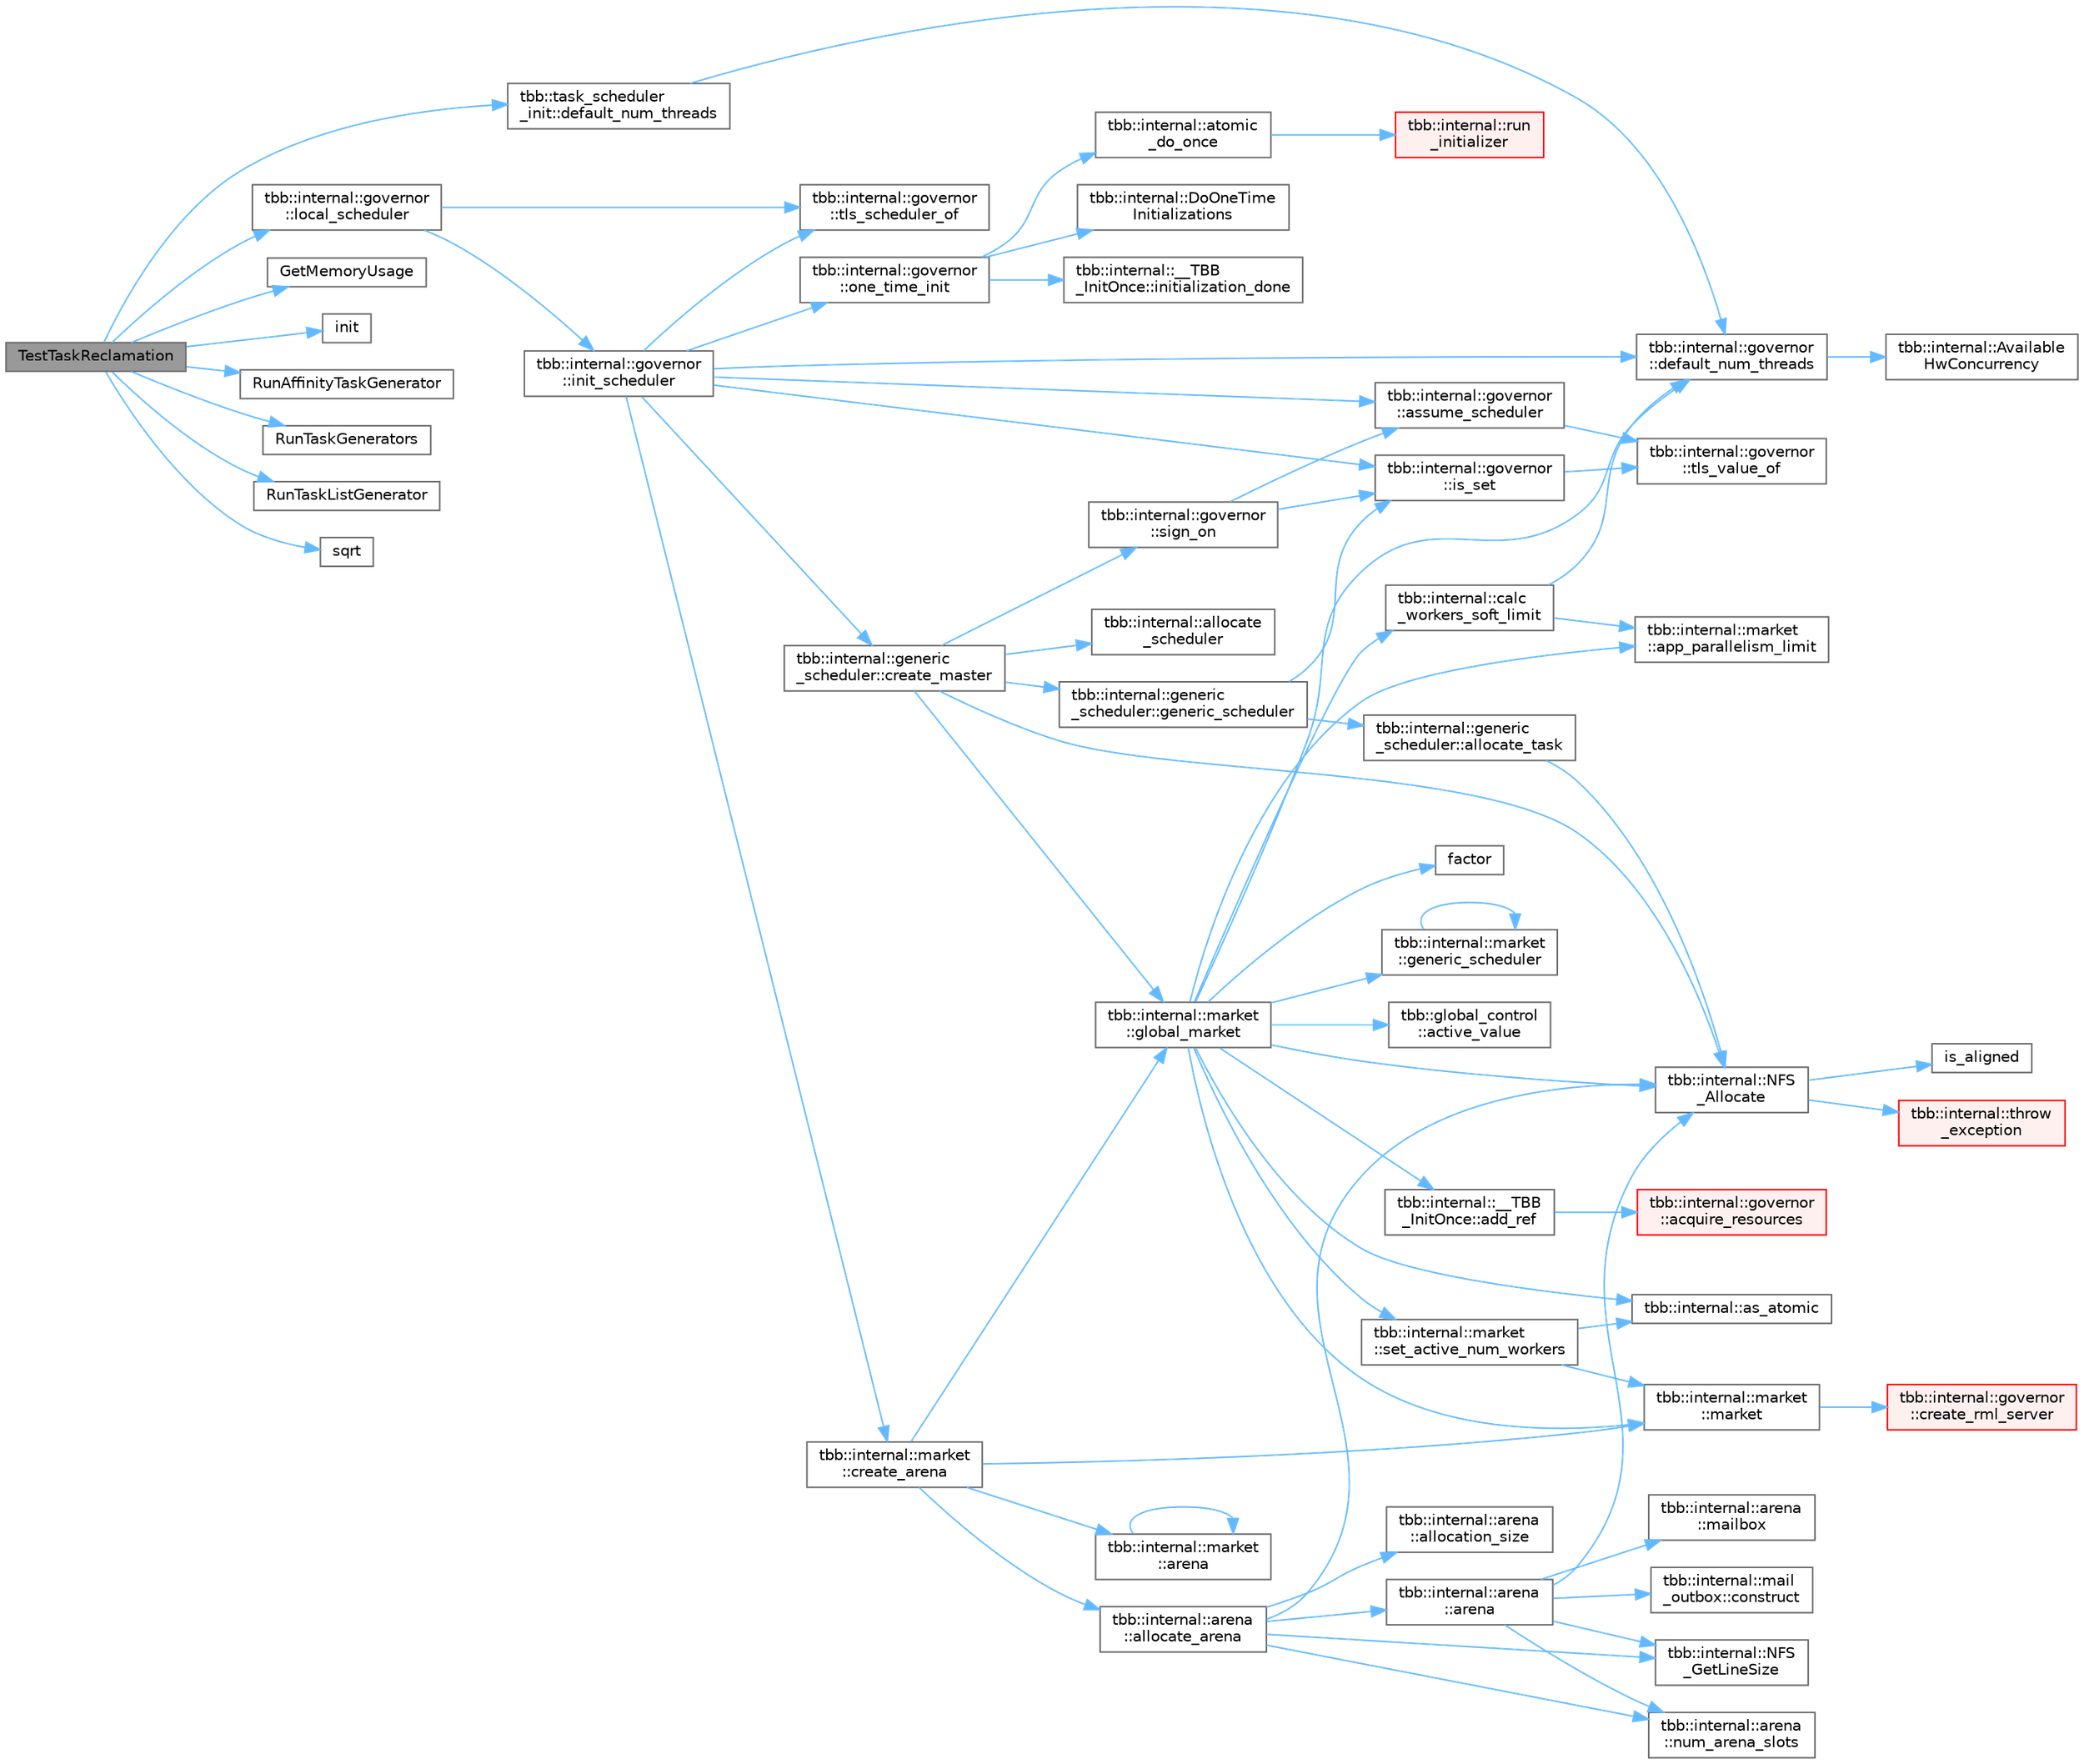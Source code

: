 digraph "TestTaskReclamation"
{
 // LATEX_PDF_SIZE
  bgcolor="transparent";
  edge [fontname=Helvetica,fontsize=10,labelfontname=Helvetica,labelfontsize=10];
  node [fontname=Helvetica,fontsize=10,shape=box,height=0.2,width=0.4];
  rankdir="LR";
  Node1 [id="Node000001",label="TestTaskReclamation",height=0.2,width=0.4,color="gray40", fillcolor="grey60", style="filled", fontcolor="black",tooltip="Tests whether task scheduler allows thieves to hoard task objects."];
  Node1 -> Node2 [id="edge1_Node000001_Node000002",color="steelblue1",style="solid",tooltip=" "];
  Node2 [id="Node000002",label="tbb::task_scheduler\l_init::default_num_threads",height=0.2,width=0.4,color="grey40", fillcolor="white", style="filled",URL="$classtbb_1_1task__scheduler__init.html#a7177e341a66163cbed948013dbe86c56",tooltip="Returns the number of threads TBB scheduler would create if initialized by default."];
  Node2 -> Node3 [id="edge2_Node000002_Node000003",color="steelblue1",style="solid",tooltip=" "];
  Node3 [id="Node000003",label="tbb::internal::governor\l::default_num_threads",height=0.2,width=0.4,color="grey40", fillcolor="white", style="filled",URL="$classtbb_1_1internal_1_1governor.html#a87ef607c22c347eb97ddafa4384b4f1d",tooltip=" "];
  Node3 -> Node4 [id="edge3_Node000003_Node000004",color="steelblue1",style="solid",tooltip=" "];
  Node4 [id="Node000004",label="tbb::internal::Available\lHwConcurrency",height=0.2,width=0.4,color="grey40", fillcolor="white", style="filled",URL="$namespacetbb_1_1internal.html#a5f583dafcd8d7ffeb10905c4eb509cd9",tooltip="Returns maximal parallelism level supported by the current OS configuration."];
  Node1 -> Node5 [id="edge4_Node000001_Node000005",color="steelblue1",style="solid",tooltip=" "];
  Node5 [id="Node000005",label="GetMemoryUsage",height=0.2,width=0.4,color="grey40", fillcolor="white", style="filled",URL="$harness__memory_8h.html#a2d1a7740cfec76c47e123438123dcd0c",tooltip="Return estimate of number of bytes of memory that this program is currently using."];
  Node1 -> Node6 [id="edge5_Node000001_Node000006",color="steelblue1",style="solid",tooltip=" "];
  Node6 [id="Node000006",label="init",height=0.2,width=0.4,color="grey40", fillcolor="white", style="filled",URL="$boing_8c.html#a2858154e2009b0e6e616f313177762bc",tooltip=" "];
  Node1 -> Node7 [id="edge6_Node000001_Node000007",color="steelblue1",style="solid",tooltip=" "];
  Node7 [id="Node000007",label="tbb::internal::governor\l::local_scheduler",height=0.2,width=0.4,color="grey40", fillcolor="white", style="filled",URL="$classtbb_1_1internal_1_1governor.html#a3ee947910b77e9ab2f3c02f0d2d63c32",tooltip="Obtain the thread-local instance of the TBB scheduler."];
  Node7 -> Node8 [id="edge7_Node000007_Node000008",color="steelblue1",style="solid",tooltip=" "];
  Node8 [id="Node000008",label="tbb::internal::governor\l::init_scheduler",height=0.2,width=0.4,color="grey40", fillcolor="white", style="filled",URL="$classtbb_1_1internal_1_1governor.html#abf62b8bc4890ad846ff01349f8d46a84",tooltip="Processes scheduler initialization request (possibly nested) in a master thread"];
  Node8 -> Node9 [id="edge8_Node000008_Node000009",color="steelblue1",style="solid",tooltip=" "];
  Node9 [id="Node000009",label="tbb::internal::governor\l::assume_scheduler",height=0.2,width=0.4,color="grey40", fillcolor="white", style="filled",URL="$classtbb_1_1internal_1_1governor.html#abe1de8df4e3ecce96763951ac97540c6",tooltip="Temporarily set TLS slot to the given scheduler"];
  Node9 -> Node10 [id="edge9_Node000009_Node000010",color="steelblue1",style="solid",tooltip=" "];
  Node10 [id="Node000010",label="tbb::internal::governor\l::tls_value_of",height=0.2,width=0.4,color="grey40", fillcolor="white", style="filled",URL="$classtbb_1_1internal_1_1governor.html#a342eb43ff89d1b0da4cb9aa5417b3965",tooltip="Computes the value of the TLS"];
  Node8 -> Node11 [id="edge10_Node000008_Node000011",color="steelblue1",style="solid",tooltip=" "];
  Node11 [id="Node000011",label="tbb::internal::market\l::create_arena",height=0.2,width=0.4,color="grey40", fillcolor="white", style="filled",URL="$classtbb_1_1internal_1_1market.html#aa73a40282b782676f30f27dcde0ea967",tooltip="Creates an arena object"];
  Node11 -> Node12 [id="edge11_Node000011_Node000012",color="steelblue1",style="solid",tooltip=" "];
  Node12 [id="Node000012",label="tbb::internal::arena\l::allocate_arena",height=0.2,width=0.4,color="grey40", fillcolor="white", style="filled",URL="$classtbb_1_1internal_1_1arena.html#ad42305a844f6c9dc93b6d1c8c0302238",tooltip="Allocate an instance of arena."];
  Node12 -> Node13 [id="edge12_Node000012_Node000013",color="steelblue1",style="solid",tooltip=" "];
  Node13 [id="Node000013",label="tbb::internal::arena\l::allocation_size",height=0.2,width=0.4,color="grey40", fillcolor="white", style="filled",URL="$classtbb_1_1internal_1_1arena.html#a88bd4bed45e6ca7bcba05e568717be3b",tooltip=" "];
  Node12 -> Node14 [id="edge13_Node000012_Node000014",color="steelblue1",style="solid",tooltip=" "];
  Node14 [id="Node000014",label="tbb::internal::arena\l::arena",height=0.2,width=0.4,color="grey40", fillcolor="white", style="filled",URL="$classtbb_1_1internal_1_1arena.html#ad3b28deb1fcb30cb533ea7b655819d6b",tooltip="Constructor"];
  Node14 -> Node15 [id="edge14_Node000014_Node000015",color="steelblue1",style="solid",tooltip=" "];
  Node15 [id="Node000015",label="tbb::internal::mail\l_outbox::construct",height=0.2,width=0.4,color="grey40", fillcolor="white", style="filled",URL="$classtbb_1_1internal_1_1mail__outbox.html#af6072a4a688633e6e754cf93f541e2cb",tooltip="Construct *this as a mailbox from zeroed memory."];
  Node14 -> Node16 [id="edge15_Node000014_Node000016",color="steelblue1",style="solid",tooltip=" "];
  Node16 [id="Node000016",label="tbb::internal::arena\l::mailbox",height=0.2,width=0.4,color="grey40", fillcolor="white", style="filled",URL="$classtbb_1_1internal_1_1arena.html#aa0c057046899d3ab934c8aaf66b92673",tooltip="Get reference to mailbox corresponding to given affinity_id."];
  Node14 -> Node17 [id="edge16_Node000014_Node000017",color="steelblue1",style="solid",tooltip=" "];
  Node17 [id="Node000017",label="tbb::internal::NFS\l_Allocate",height=0.2,width=0.4,color="grey40", fillcolor="white", style="filled",URL="$namespacetbb_1_1internal.html#a395611542e21705f49de2a06e2c88f59",tooltip=" "];
  Node17 -> Node18 [id="edge17_Node000017_Node000018",color="steelblue1",style="solid",tooltip=" "];
  Node18 [id="Node000018",label="is_aligned",height=0.2,width=0.4,color="grey40", fillcolor="white", style="filled",URL="$harness_8h.html#a2cd6d606b7a354545b2cdecca67efa44",tooltip=" "];
  Node17 -> Node19 [id="edge18_Node000017_Node000019",color="steelblue1",style="solid",tooltip=" "];
  Node19 [id="Node000019",label="tbb::internal::throw\l_exception",height=0.2,width=0.4,color="red", fillcolor="#FFF0F0", style="filled",URL="$namespacetbb_1_1internal.html#a61a681f9fd15fdb055f7725d6416ddf4",tooltip="Versionless convenience wrapper for throw_exception_v4()"];
  Node14 -> Node21 [id="edge19_Node000014_Node000021",color="steelblue1",style="solid",tooltip=" "];
  Node21 [id="Node000021",label="tbb::internal::NFS\l_GetLineSize",height=0.2,width=0.4,color="grey40", fillcolor="white", style="filled",URL="$namespacetbb_1_1internal.html#a9694b519576433b7ce9af226bfc7c422",tooltip=" "];
  Node14 -> Node22 [id="edge20_Node000014_Node000022",color="steelblue1",style="solid",tooltip=" "];
  Node22 [id="Node000022",label="tbb::internal::arena\l::num_arena_slots",height=0.2,width=0.4,color="grey40", fillcolor="white", style="filled",URL="$classtbb_1_1internal_1_1arena.html#a315d666efe28ecd0fb6aa70f2da0eb37",tooltip=" "];
  Node12 -> Node17 [id="edge21_Node000012_Node000017",color="steelblue1",style="solid",tooltip=" "];
  Node12 -> Node21 [id="edge22_Node000012_Node000021",color="steelblue1",style="solid",tooltip=" "];
  Node12 -> Node22 [id="edge23_Node000012_Node000022",color="steelblue1",style="solid",tooltip=" "];
  Node11 -> Node23 [id="edge24_Node000011_Node000023",color="steelblue1",style="solid",tooltip=" "];
  Node23 [id="Node000023",label="tbb::internal::market\l::arena",height=0.2,width=0.4,color="grey40", fillcolor="white", style="filled",URL="$classtbb_1_1internal_1_1market.html#adc288c92e3de5dd87e56ab61885cf63e",tooltip=" "];
  Node23 -> Node23 [id="edge25_Node000023_Node000023",color="steelblue1",style="solid",tooltip=" "];
  Node11 -> Node24 [id="edge26_Node000011_Node000024",color="steelblue1",style="solid",tooltip=" "];
  Node24 [id="Node000024",label="tbb::internal::market\l::global_market",height=0.2,width=0.4,color="grey40", fillcolor="white", style="filled",URL="$classtbb_1_1internal_1_1market.html#a08ccaf89d501a9e56912eb5bd624066f",tooltip="Factory method creating new market object"];
  Node24 -> Node25 [id="edge27_Node000024_Node000025",color="steelblue1",style="solid",tooltip=" "];
  Node25 [id="Node000025",label="tbb::global_control\l::active_value",height=0.2,width=0.4,color="grey40", fillcolor="white", style="filled",URL="$classtbb_1_1global__control.html#a8451d931cfc205d896ca2da26fe123ff",tooltip=" "];
  Node24 -> Node26 [id="edge28_Node000024_Node000026",color="steelblue1",style="solid",tooltip=" "];
  Node26 [id="Node000026",label="tbb::internal::__TBB\l_InitOnce::add_ref",height=0.2,width=0.4,color="grey40", fillcolor="white", style="filled",URL="$classtbb_1_1internal_1_1_____t_b_b___init_once.html#aeb552d69cd0db07e0ec3526c22e8899a",tooltip="Add reference to resources. If first reference added, acquire the resources."];
  Node26 -> Node27 [id="edge29_Node000026_Node000027",color="steelblue1",style="solid",tooltip=" "];
  Node27 [id="Node000027",label="tbb::internal::governor\l::acquire_resources",height=0.2,width=0.4,color="red", fillcolor="#FFF0F0", style="filled",URL="$classtbb_1_1internal_1_1governor.html#a70cfd4f010baf396e4cc09a3021b4c19",tooltip="Create key for thread-local storage and initialize RML."];
  Node24 -> Node34 [id="edge30_Node000024_Node000034",color="steelblue1",style="solid",tooltip=" "];
  Node34 [id="Node000034",label="tbb::internal::market\l::app_parallelism_limit",height=0.2,width=0.4,color="grey40", fillcolor="white", style="filled",URL="$classtbb_1_1internal_1_1market.html#a857327e374da8c7bb5c4b529aca05405",tooltip="Reports active parallelism level according to user's settings"];
  Node24 -> Node35 [id="edge31_Node000024_Node000035",color="steelblue1",style="solid",tooltip=" "];
  Node35 [id="Node000035",label="tbb::internal::as_atomic",height=0.2,width=0.4,color="grey40", fillcolor="white", style="filled",URL="$namespacetbb_1_1internal.html#a958f482f9d5f3476ca70610af5336040",tooltip=" "];
  Node24 -> Node36 [id="edge32_Node000024_Node000036",color="steelblue1",style="solid",tooltip=" "];
  Node36 [id="Node000036",label="tbb::internal::calc\l_workers_soft_limit",height=0.2,width=0.4,color="grey40", fillcolor="white", style="filled",URL="$namespacetbb_1_1internal.html#aa59c19a68c963626ba810d72317f0d18",tooltip=" "];
  Node36 -> Node34 [id="edge33_Node000036_Node000034",color="steelblue1",style="solid",tooltip=" "];
  Node36 -> Node3 [id="edge34_Node000036_Node000003",color="steelblue1",style="solid",tooltip=" "];
  Node24 -> Node3 [id="edge35_Node000024_Node000003",color="steelblue1",style="solid",tooltip=" "];
  Node24 -> Node37 [id="edge36_Node000024_Node000037",color="steelblue1",style="solid",tooltip=" "];
  Node37 [id="Node000037",label="factor",height=0.2,width=0.4,color="grey40", fillcolor="white", style="filled",URL="$fft_8c.html#a13b942e46c2348d4cfe7bced3e905d1d",tooltip=" "];
  Node24 -> Node38 [id="edge37_Node000024_Node000038",color="steelblue1",style="solid",tooltip=" "];
  Node38 [id="Node000038",label="tbb::internal::market\l::generic_scheduler",height=0.2,width=0.4,color="grey40", fillcolor="white", style="filled",URL="$classtbb_1_1internal_1_1market.html#a9acd4f7b134e3bcd5625ce386ec7db60",tooltip=" "];
  Node38 -> Node38 [id="edge38_Node000038_Node000038",color="steelblue1",style="solid",tooltip=" "];
  Node24 -> Node39 [id="edge39_Node000024_Node000039",color="steelblue1",style="solid",tooltip=" "];
  Node39 [id="Node000039",label="tbb::internal::market\l::market",height=0.2,width=0.4,color="grey40", fillcolor="white", style="filled",URL="$classtbb_1_1internal_1_1market.html#acdbf87ad0efe5f3e224d88ecb2536e93",tooltip="Constructor"];
  Node39 -> Node40 [id="edge40_Node000039_Node000040",color="steelblue1",style="solid",tooltip=" "];
  Node40 [id="Node000040",label="tbb::internal::governor\l::create_rml_server",height=0.2,width=0.4,color="red", fillcolor="#FFF0F0", style="filled",URL="$classtbb_1_1internal_1_1governor.html#aec70bdc2a20ee8377a1676dd3b4c843b",tooltip=" "];
  Node24 -> Node17 [id="edge41_Node000024_Node000017",color="steelblue1",style="solid",tooltip=" "];
  Node24 -> Node43 [id="edge42_Node000024_Node000043",color="steelblue1",style="solid",tooltip=" "];
  Node43 [id="Node000043",label="tbb::internal::market\l::set_active_num_workers",height=0.2,width=0.4,color="grey40", fillcolor="white", style="filled",URL="$classtbb_1_1internal_1_1market.html#a50bb92619e74a81b3f8552ccca139c9f",tooltip="Set number of active workers"];
  Node43 -> Node35 [id="edge43_Node000043_Node000035",color="steelblue1",style="solid",tooltip=" "];
  Node43 -> Node39 [id="edge44_Node000043_Node000039",color="steelblue1",style="solid",tooltip=" "];
  Node11 -> Node39 [id="edge45_Node000011_Node000039",color="steelblue1",style="solid",tooltip=" "];
  Node8 -> Node44 [id="edge46_Node000008_Node000044",color="steelblue1",style="solid",tooltip=" "];
  Node44 [id="Node000044",label="tbb::internal::generic\l_scheduler::create_master",height=0.2,width=0.4,color="grey40", fillcolor="white", style="filled",URL="$classtbb_1_1internal_1_1generic__scheduler.html#ac7fb04a73dbb75dd8db5c9637bfadeae",tooltip="Initialize a scheduler for a master thread."];
  Node44 -> Node45 [id="edge47_Node000044_Node000045",color="steelblue1",style="solid",tooltip=" "];
  Node45 [id="Node000045",label="tbb::internal::allocate\l_scheduler",height=0.2,width=0.4,color="grey40", fillcolor="white", style="filled",URL="$namespacetbb_1_1internal.html#a92d3a8ab5ddffa18bed996f6ae90b614",tooltip=" "];
  Node44 -> Node46 [id="edge48_Node000044_Node000046",color="steelblue1",style="solid",tooltip=" "];
  Node46 [id="Node000046",label="tbb::internal::generic\l_scheduler::generic_scheduler",height=0.2,width=0.4,color="grey40", fillcolor="white", style="filled",URL="$classtbb_1_1internal_1_1generic__scheduler.html#a838f6ccf79d7ee8a55843de2f8004759",tooltip=" "];
  Node46 -> Node47 [id="edge49_Node000046_Node000047",color="steelblue1",style="solid",tooltip=" "];
  Node47 [id="Node000047",label="tbb::internal::generic\l_scheduler::allocate_task",height=0.2,width=0.4,color="grey40", fillcolor="white", style="filled",URL="$classtbb_1_1internal_1_1generic__scheduler.html#aa0d316e9f3063c6b57fa21e0716d4d77",tooltip="Allocate task object, either from the heap or a free list."];
  Node47 -> Node17 [id="edge50_Node000047_Node000017",color="steelblue1",style="solid",tooltip=" "];
  Node46 -> Node29 [id="edge51_Node000046_Node000029",color="steelblue1",style="solid",tooltip=" "];
  Node29 [id="Node000029",label="tbb::internal::governor\l::is_set",height=0.2,width=0.4,color="grey40", fillcolor="white", style="filled",URL="$classtbb_1_1internal_1_1governor.html#a14d4453f34a770b1c983c2ed38570e31",tooltip="Used to check validity of the local scheduler TLS contents."];
  Node29 -> Node10 [id="edge52_Node000029_Node000010",color="steelblue1",style="solid",tooltip=" "];
  Node44 -> Node24 [id="edge53_Node000044_Node000024",color="steelblue1",style="solid",tooltip=" "];
  Node44 -> Node17 [id="edge54_Node000044_Node000017",color="steelblue1",style="solid",tooltip=" "];
  Node44 -> Node48 [id="edge55_Node000044_Node000048",color="steelblue1",style="solid",tooltip=" "];
  Node48 [id="Node000048",label="tbb::internal::governor\l::sign_on",height=0.2,width=0.4,color="grey40", fillcolor="white", style="filled",URL="$classtbb_1_1internal_1_1governor.html#ab6b7ba04ea2b541819b659219fc42ae7",tooltip="Register TBB scheduler instance in thread-local storage."];
  Node48 -> Node9 [id="edge56_Node000048_Node000009",color="steelblue1",style="solid",tooltip=" "];
  Node48 -> Node29 [id="edge57_Node000048_Node000029",color="steelblue1",style="solid",tooltip=" "];
  Node8 -> Node3 [id="edge58_Node000008_Node000003",color="steelblue1",style="solid",tooltip=" "];
  Node8 -> Node29 [id="edge59_Node000008_Node000029",color="steelblue1",style="solid",tooltip=" "];
  Node8 -> Node49 [id="edge60_Node000008_Node000049",color="steelblue1",style="solid",tooltip=" "];
  Node49 [id="Node000049",label="tbb::internal::governor\l::one_time_init",height=0.2,width=0.4,color="grey40", fillcolor="white", style="filled",URL="$classtbb_1_1internal_1_1governor.html#afe9a6e0c86063b682a133234ca3a2f2b",tooltip=" "];
  Node49 -> Node50 [id="edge61_Node000049_Node000050",color="steelblue1",style="solid",tooltip=" "];
  Node50 [id="Node000050",label="tbb::internal::atomic\l_do_once",height=0.2,width=0.4,color="grey40", fillcolor="white", style="filled",URL="$namespacetbb_1_1internal.html#a1082394ca8392ef2aa6795b57a756fa5",tooltip="One-time initialization function"];
  Node50 -> Node51 [id="edge62_Node000050_Node000051",color="steelblue1",style="solid",tooltip=" "];
  Node51 [id="Node000051",label="tbb::internal::run\l_initializer",height=0.2,width=0.4,color="red", fillcolor="#FFF0F0", style="filled",URL="$namespacetbb_1_1internal.html#a4c2293788c0e215e6f6f44ea162b3bc7",tooltip=" "];
  Node49 -> Node53 [id="edge63_Node000049_Node000053",color="steelblue1",style="solid",tooltip=" "];
  Node53 [id="Node000053",label="tbb::internal::DoOneTime\lInitializations",height=0.2,width=0.4,color="grey40", fillcolor="white", style="filled",URL="$namespacetbb_1_1internal.html#a66931f1de2fe17bad8867074cc504825",tooltip="Performs thread-safe lazy one-time general TBB initialization."];
  Node49 -> Node54 [id="edge64_Node000049_Node000054",color="steelblue1",style="solid",tooltip=" "];
  Node54 [id="Node000054",label="tbb::internal::__TBB\l_InitOnce::initialization_done",height=0.2,width=0.4,color="grey40", fillcolor="white", style="filled",URL="$classtbb_1_1internal_1_1_____t_b_b___init_once.html#a3d6e09b5b23edf10600c2ae2e6469659",tooltip=" "];
  Node8 -> Node30 [id="edge65_Node000008_Node000030",color="steelblue1",style="solid",tooltip=" "];
  Node30 [id="Node000030",label="tbb::internal::governor\l::tls_scheduler_of",height=0.2,width=0.4,color="grey40", fillcolor="white", style="filled",URL="$classtbb_1_1internal_1_1governor.html#ac548fe43e4264fc8aa664790ccde3c99",tooltip="Converts TLS value to the scheduler pointer"];
  Node7 -> Node30 [id="edge66_Node000007_Node000030",color="steelblue1",style="solid",tooltip=" "];
  Node1 -> Node55 [id="edge67_Node000001_Node000055",color="steelblue1",style="solid",tooltip=" "];
  Node55 [id="Node000055",label="RunAffinityTaskGenerator",height=0.2,width=0.4,color="grey40", fillcolor="white", style="filled",URL="$test__task__leaks_8cpp.html#a188da6c1916a9b31709efbec864f1f59",tooltip=" "];
  Node1 -> Node56 [id="edge68_Node000001_Node000056",color="steelblue1",style="solid",tooltip=" "];
  Node56 [id="Node000056",label="RunTaskGenerators",height=0.2,width=0.4,color="grey40", fillcolor="white", style="filled",URL="$test__task__leaks_8cpp.html#a7031efab04d0ee18bebd99cd7325ae0f",tooltip=" "];
  Node1 -> Node57 [id="edge69_Node000001_Node000057",color="steelblue1",style="solid",tooltip=" "];
  Node57 [id="Node000057",label="RunTaskListGenerator",height=0.2,width=0.4,color="grey40", fillcolor="white", style="filled",URL="$test__task__leaks_8cpp.html#a339262484c87d609482058fecbb76696",tooltip=" "];
  Node1 -> Node58 [id="edge70_Node000001_Node000058",color="steelblue1",style="solid",tooltip=" "];
  Node58 [id="Node000058",label="sqrt",height=0.2,width=0.4,color="grey40", fillcolor="white", style="filled",URL="$_array_cwise_unary_ops_8h.html#a656b9217a2fcb6de59dc8d1eb3079cc7",tooltip=" "];
}
